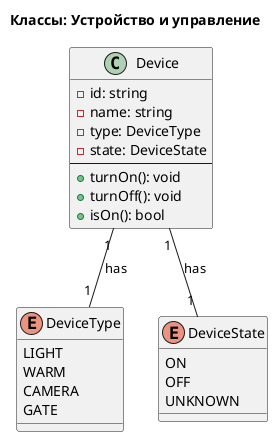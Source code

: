@startuml
title Классы: Устройство и управление

class Device {
  - id: string
  - name: string
  - type: DeviceType
  - state: DeviceState
  --
  + turnOn(): void
  + turnOff(): void
  + isOn(): bool
}

enum DeviceType {
  LIGHT
  WARM
  CAMERA
  GATE
}

enum DeviceState {
  ON
  OFF
  UNKNOWN
}
 
Device "1" -- "1" DeviceType : has
Device "1" -- "1" DeviceState : has

@enduml
